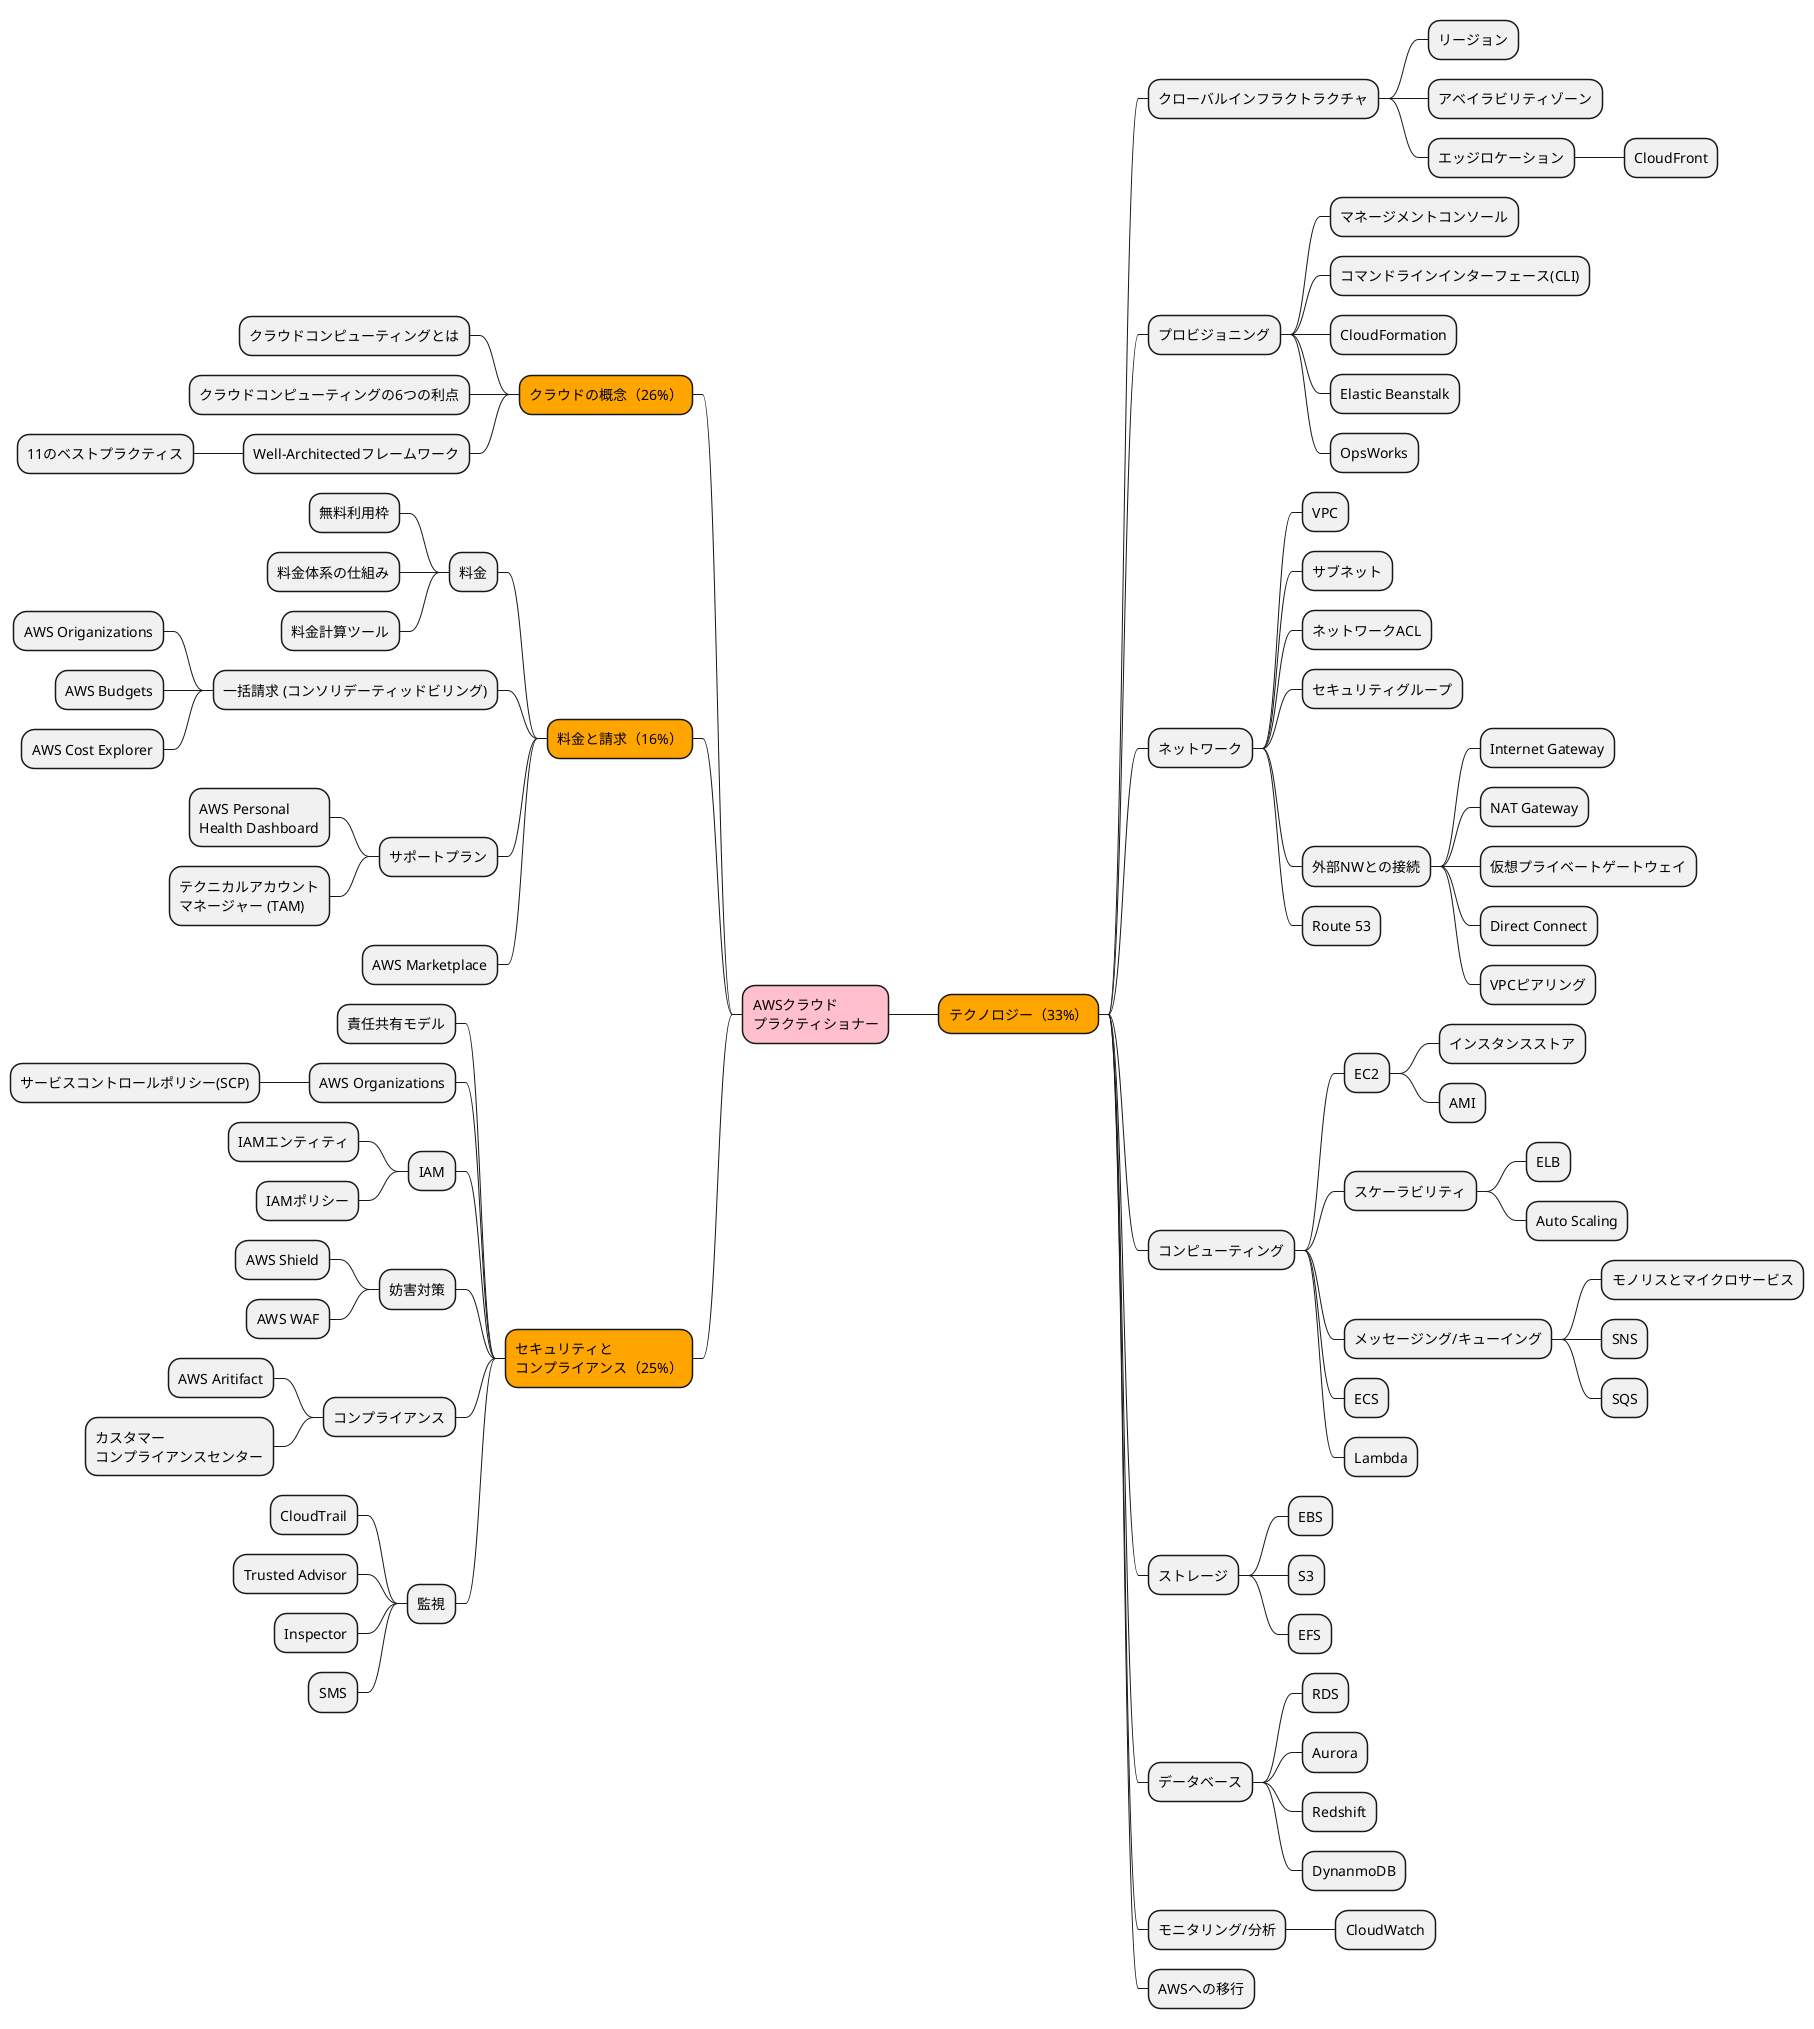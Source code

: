 @startmindmap
-[#Pink] AWSクラウド\nプラクティショナー

--[#Orange] クラウドの概念（26%）
--- クラウドコンピューティングとは
--- クラウドコンピューティングの6つの利点
--- Well-Architectedフレームワーク
---- 11のベストプラクティス

--[#Orange] 料金と請求（16%）
--- 料金
---- 無料利用枠
---- 料金体系の仕組み
---- 料金計算ツール

--- 一括請求 (コンソリデーティッドビリング)
---- AWS Origanizations
---- AWS Budgets
---- AWS Cost Explorer

--- サポートプラン
---- AWS Personal\nHealth Dashboard
---- テクニカルアカウント\nマネージャー (TAM)
--- AWS Marketplace

--[#Orange] セキュリティと\nコンプライアンス（25%）
--- 責任共有モデル

--- AWS Organizations
---- サービスコントロールポリシー(SCP)

--- IAM
---- IAMエンティティ
---- IAMポリシー

--- 妨害対策
---- AWS Shield
---- AWS WAF

--- コンプライアンス
---- AWS Aritifact
---- カスタマー\nコンプライアンスセンター

--- 監視
---- CloudTrail
---- Trusted Advisor
---- Inspector
---- SMS

++[#Orange] テクノロジー（33%）
+++ クローバルインフラクトラクチャ
++++ リージョン
++++ アベイラビリティゾーン
++++ エッジロケーション
+++++ CloudFront

+++ プロビジョニング
++++ マネージメントコンソール
++++ コマンドラインインターフェース(CLI)
++++ CloudFormation
++++ Elastic Beanstalk
++++ OpsWorks

+++ ネットワーク
++++ VPC
++++ サブネット
++++ ネットワークACL
++++ セキュリティグループ
++++ 外部NWとの接続
+++++ Internet Gateway
+++++ NAT Gateway
+++++ 仮想プライベートゲートウェイ
+++++ Direct Connect
+++++ VPCピアリング
++++ Route 53

+++ コンピューティング
++++ EC2
+++++ インスタンスストア
+++++ AMI
++++ スケーラビリティ
+++++ ELB
+++++ Auto Scaling

++++ メッセージング/キューイング
+++++ モノリスとマイクロサービス
+++++ SNS
+++++ SQS

++++ ECS
++++ Lambda

+++ ストレージ
++++ EBS
++++ S3
++++ EFS

+++ データベース
++++ RDS
++++ Aurora
++++ Redshift
++++ DynanmoDB

+++ モニタリング/分析
++++ CloudWatch

+++ AWSへの移行

@endmindmap
